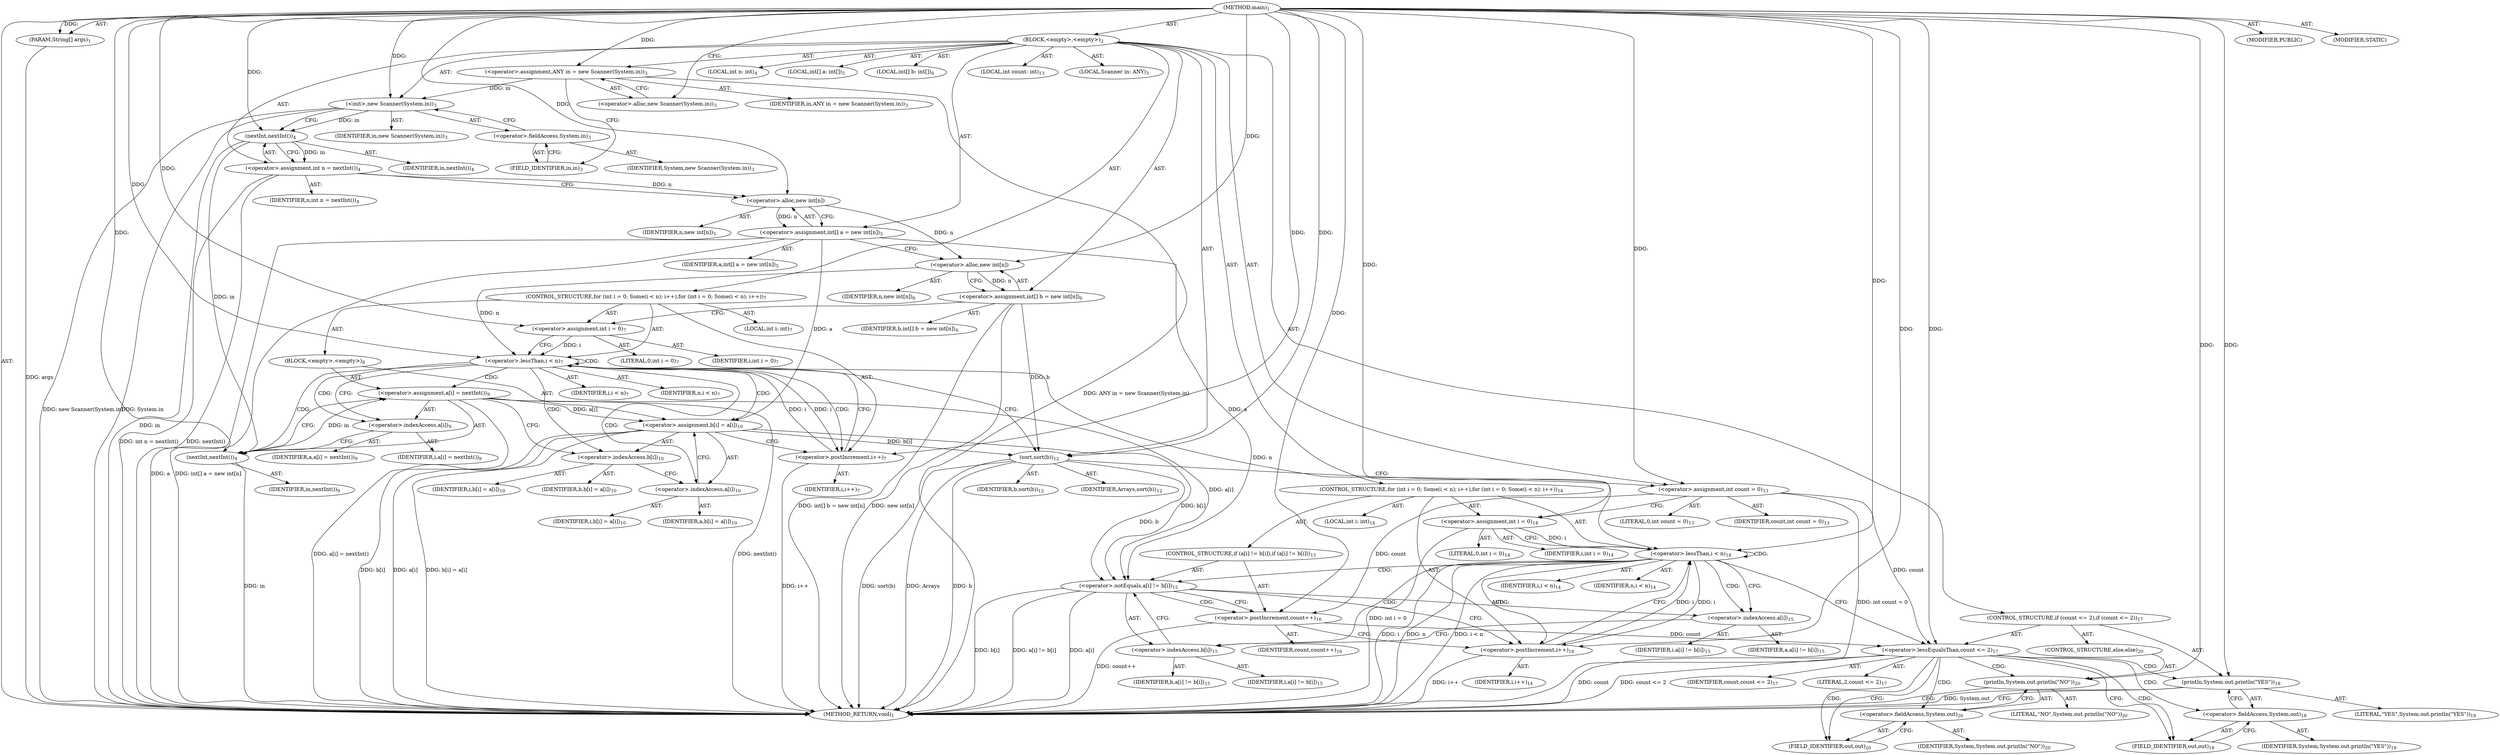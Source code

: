 digraph "main" {  
"19" [label = <(METHOD,main)<SUB>1</SUB>> ]
"20" [label = <(PARAM,String[] args)<SUB>1</SUB>> ]
"21" [label = <(BLOCK,&lt;empty&gt;,&lt;empty&gt;)<SUB>2</SUB>> ]
"4" [label = <(LOCAL,Scanner in: ANY)<SUB>3</SUB>> ]
"22" [label = <(&lt;operator&gt;.assignment,ANY in = new Scanner(System.in))<SUB>3</SUB>> ]
"23" [label = <(IDENTIFIER,in,ANY in = new Scanner(System.in))<SUB>3</SUB>> ]
"24" [label = <(&lt;operator&gt;.alloc,new Scanner(System.in))<SUB>3</SUB>> ]
"25" [label = <(&lt;init&gt;,new Scanner(System.in))<SUB>3</SUB>> ]
"3" [label = <(IDENTIFIER,in,new Scanner(System.in))<SUB>3</SUB>> ]
"26" [label = <(&lt;operator&gt;.fieldAccess,System.in)<SUB>3</SUB>> ]
"27" [label = <(IDENTIFIER,System,new Scanner(System.in))<SUB>3</SUB>> ]
"28" [label = <(FIELD_IDENTIFIER,in,in)<SUB>3</SUB>> ]
"29" [label = <(LOCAL,int n: int)<SUB>4</SUB>> ]
"30" [label = <(&lt;operator&gt;.assignment,int n = nextInt())<SUB>4</SUB>> ]
"31" [label = <(IDENTIFIER,n,int n = nextInt())<SUB>4</SUB>> ]
"32" [label = <(nextInt,nextInt())<SUB>4</SUB>> ]
"33" [label = <(IDENTIFIER,in,nextInt())<SUB>4</SUB>> ]
"34" [label = <(LOCAL,int[] a: int[])<SUB>5</SUB>> ]
"35" [label = <(&lt;operator&gt;.assignment,int[] a = new int[n])<SUB>5</SUB>> ]
"36" [label = <(IDENTIFIER,a,int[] a = new int[n])<SUB>5</SUB>> ]
"37" [label = <(&lt;operator&gt;.alloc,new int[n])> ]
"38" [label = <(IDENTIFIER,n,new int[n])<SUB>5</SUB>> ]
"39" [label = <(LOCAL,int[] b: int[])<SUB>6</SUB>> ]
"40" [label = <(&lt;operator&gt;.assignment,int[] b = new int[n])<SUB>6</SUB>> ]
"41" [label = <(IDENTIFIER,b,int[] b = new int[n])<SUB>6</SUB>> ]
"42" [label = <(&lt;operator&gt;.alloc,new int[n])> ]
"43" [label = <(IDENTIFIER,n,new int[n])<SUB>6</SUB>> ]
"44" [label = <(CONTROL_STRUCTURE,for (int i = 0; Some(i &lt; n); i++),for (int i = 0; Some(i &lt; n); i++))<SUB>7</SUB>> ]
"45" [label = <(LOCAL,int i: int)<SUB>7</SUB>> ]
"46" [label = <(&lt;operator&gt;.assignment,int i = 0)<SUB>7</SUB>> ]
"47" [label = <(IDENTIFIER,i,int i = 0)<SUB>7</SUB>> ]
"48" [label = <(LITERAL,0,int i = 0)<SUB>7</SUB>> ]
"49" [label = <(&lt;operator&gt;.lessThan,i &lt; n)<SUB>7</SUB>> ]
"50" [label = <(IDENTIFIER,i,i &lt; n)<SUB>7</SUB>> ]
"51" [label = <(IDENTIFIER,n,i &lt; n)<SUB>7</SUB>> ]
"52" [label = <(&lt;operator&gt;.postIncrement,i++)<SUB>7</SUB>> ]
"53" [label = <(IDENTIFIER,i,i++)<SUB>7</SUB>> ]
"54" [label = <(BLOCK,&lt;empty&gt;,&lt;empty&gt;)<SUB>8</SUB>> ]
"55" [label = <(&lt;operator&gt;.assignment,a[i] = nextInt())<SUB>9</SUB>> ]
"56" [label = <(&lt;operator&gt;.indexAccess,a[i])<SUB>9</SUB>> ]
"57" [label = <(IDENTIFIER,a,a[i] = nextInt())<SUB>9</SUB>> ]
"58" [label = <(IDENTIFIER,i,a[i] = nextInt())<SUB>9</SUB>> ]
"59" [label = <(nextInt,nextInt())<SUB>9</SUB>> ]
"60" [label = <(IDENTIFIER,in,nextInt())<SUB>9</SUB>> ]
"61" [label = <(&lt;operator&gt;.assignment,b[i] = a[i])<SUB>10</SUB>> ]
"62" [label = <(&lt;operator&gt;.indexAccess,b[i])<SUB>10</SUB>> ]
"63" [label = <(IDENTIFIER,b,b[i] = a[i])<SUB>10</SUB>> ]
"64" [label = <(IDENTIFIER,i,b[i] = a[i])<SUB>10</SUB>> ]
"65" [label = <(&lt;operator&gt;.indexAccess,a[i])<SUB>10</SUB>> ]
"66" [label = <(IDENTIFIER,a,b[i] = a[i])<SUB>10</SUB>> ]
"67" [label = <(IDENTIFIER,i,b[i] = a[i])<SUB>10</SUB>> ]
"68" [label = <(sort,sort(b))<SUB>12</SUB>> ]
"69" [label = <(IDENTIFIER,Arrays,sort(b))<SUB>12</SUB>> ]
"70" [label = <(IDENTIFIER,b,sort(b))<SUB>12</SUB>> ]
"71" [label = <(LOCAL,int count: int)<SUB>13</SUB>> ]
"72" [label = <(&lt;operator&gt;.assignment,int count = 0)<SUB>13</SUB>> ]
"73" [label = <(IDENTIFIER,count,int count = 0)<SUB>13</SUB>> ]
"74" [label = <(LITERAL,0,int count = 0)<SUB>13</SUB>> ]
"75" [label = <(CONTROL_STRUCTURE,for (int i = 0; Some(i &lt; n); i++),for (int i = 0; Some(i &lt; n); i++))<SUB>14</SUB>> ]
"76" [label = <(LOCAL,int i: int)<SUB>14</SUB>> ]
"77" [label = <(&lt;operator&gt;.assignment,int i = 0)<SUB>14</SUB>> ]
"78" [label = <(IDENTIFIER,i,int i = 0)<SUB>14</SUB>> ]
"79" [label = <(LITERAL,0,int i = 0)<SUB>14</SUB>> ]
"80" [label = <(&lt;operator&gt;.lessThan,i &lt; n)<SUB>14</SUB>> ]
"81" [label = <(IDENTIFIER,i,i &lt; n)<SUB>14</SUB>> ]
"82" [label = <(IDENTIFIER,n,i &lt; n)<SUB>14</SUB>> ]
"83" [label = <(&lt;operator&gt;.postIncrement,i++)<SUB>14</SUB>> ]
"84" [label = <(IDENTIFIER,i,i++)<SUB>14</SUB>> ]
"85" [label = <(CONTROL_STRUCTURE,if (a[i] != b[i]),if (a[i] != b[i]))<SUB>15</SUB>> ]
"86" [label = <(&lt;operator&gt;.notEquals,a[i] != b[i])<SUB>15</SUB>> ]
"87" [label = <(&lt;operator&gt;.indexAccess,a[i])<SUB>15</SUB>> ]
"88" [label = <(IDENTIFIER,a,a[i] != b[i])<SUB>15</SUB>> ]
"89" [label = <(IDENTIFIER,i,a[i] != b[i])<SUB>15</SUB>> ]
"90" [label = <(&lt;operator&gt;.indexAccess,b[i])<SUB>15</SUB>> ]
"91" [label = <(IDENTIFIER,b,a[i] != b[i])<SUB>15</SUB>> ]
"92" [label = <(IDENTIFIER,i,a[i] != b[i])<SUB>15</SUB>> ]
"93" [label = <(&lt;operator&gt;.postIncrement,count++)<SUB>16</SUB>> ]
"94" [label = <(IDENTIFIER,count,count++)<SUB>16</SUB>> ]
"95" [label = <(CONTROL_STRUCTURE,if (count &lt;= 2),if (count &lt;= 2))<SUB>17</SUB>> ]
"96" [label = <(&lt;operator&gt;.lessEqualsThan,count &lt;= 2)<SUB>17</SUB>> ]
"97" [label = <(IDENTIFIER,count,count &lt;= 2)<SUB>17</SUB>> ]
"98" [label = <(LITERAL,2,count &lt;= 2)<SUB>17</SUB>> ]
"99" [label = <(println,System.out.println(&quot;YES&quot;))<SUB>18</SUB>> ]
"100" [label = <(&lt;operator&gt;.fieldAccess,System.out)<SUB>18</SUB>> ]
"101" [label = <(IDENTIFIER,System,System.out.println(&quot;YES&quot;))<SUB>18</SUB>> ]
"102" [label = <(FIELD_IDENTIFIER,out,out)<SUB>18</SUB>> ]
"103" [label = <(LITERAL,&quot;YES&quot;,System.out.println(&quot;YES&quot;))<SUB>18</SUB>> ]
"104" [label = <(CONTROL_STRUCTURE,else,else)<SUB>20</SUB>> ]
"105" [label = <(println,System.out.println(&quot;NO&quot;))<SUB>20</SUB>> ]
"106" [label = <(&lt;operator&gt;.fieldAccess,System.out)<SUB>20</SUB>> ]
"107" [label = <(IDENTIFIER,System,System.out.println(&quot;NO&quot;))<SUB>20</SUB>> ]
"108" [label = <(FIELD_IDENTIFIER,out,out)<SUB>20</SUB>> ]
"109" [label = <(LITERAL,&quot;NO&quot;,System.out.println(&quot;NO&quot;))<SUB>20</SUB>> ]
"110" [label = <(MODIFIER,PUBLIC)> ]
"111" [label = <(MODIFIER,STATIC)> ]
"112" [label = <(METHOD_RETURN,void)<SUB>1</SUB>> ]
  "19" -> "20"  [ label = "AST: "] 
  "19" -> "21"  [ label = "AST: "] 
  "19" -> "110"  [ label = "AST: "] 
  "19" -> "111"  [ label = "AST: "] 
  "19" -> "112"  [ label = "AST: "] 
  "21" -> "4"  [ label = "AST: "] 
  "21" -> "22"  [ label = "AST: "] 
  "21" -> "25"  [ label = "AST: "] 
  "21" -> "29"  [ label = "AST: "] 
  "21" -> "30"  [ label = "AST: "] 
  "21" -> "34"  [ label = "AST: "] 
  "21" -> "35"  [ label = "AST: "] 
  "21" -> "39"  [ label = "AST: "] 
  "21" -> "40"  [ label = "AST: "] 
  "21" -> "44"  [ label = "AST: "] 
  "21" -> "68"  [ label = "AST: "] 
  "21" -> "71"  [ label = "AST: "] 
  "21" -> "72"  [ label = "AST: "] 
  "21" -> "75"  [ label = "AST: "] 
  "21" -> "95"  [ label = "AST: "] 
  "22" -> "23"  [ label = "AST: "] 
  "22" -> "24"  [ label = "AST: "] 
  "25" -> "3"  [ label = "AST: "] 
  "25" -> "26"  [ label = "AST: "] 
  "26" -> "27"  [ label = "AST: "] 
  "26" -> "28"  [ label = "AST: "] 
  "30" -> "31"  [ label = "AST: "] 
  "30" -> "32"  [ label = "AST: "] 
  "32" -> "33"  [ label = "AST: "] 
  "35" -> "36"  [ label = "AST: "] 
  "35" -> "37"  [ label = "AST: "] 
  "37" -> "38"  [ label = "AST: "] 
  "40" -> "41"  [ label = "AST: "] 
  "40" -> "42"  [ label = "AST: "] 
  "42" -> "43"  [ label = "AST: "] 
  "44" -> "45"  [ label = "AST: "] 
  "44" -> "46"  [ label = "AST: "] 
  "44" -> "49"  [ label = "AST: "] 
  "44" -> "52"  [ label = "AST: "] 
  "44" -> "54"  [ label = "AST: "] 
  "46" -> "47"  [ label = "AST: "] 
  "46" -> "48"  [ label = "AST: "] 
  "49" -> "50"  [ label = "AST: "] 
  "49" -> "51"  [ label = "AST: "] 
  "52" -> "53"  [ label = "AST: "] 
  "54" -> "55"  [ label = "AST: "] 
  "54" -> "61"  [ label = "AST: "] 
  "55" -> "56"  [ label = "AST: "] 
  "55" -> "59"  [ label = "AST: "] 
  "56" -> "57"  [ label = "AST: "] 
  "56" -> "58"  [ label = "AST: "] 
  "59" -> "60"  [ label = "AST: "] 
  "61" -> "62"  [ label = "AST: "] 
  "61" -> "65"  [ label = "AST: "] 
  "62" -> "63"  [ label = "AST: "] 
  "62" -> "64"  [ label = "AST: "] 
  "65" -> "66"  [ label = "AST: "] 
  "65" -> "67"  [ label = "AST: "] 
  "68" -> "69"  [ label = "AST: "] 
  "68" -> "70"  [ label = "AST: "] 
  "72" -> "73"  [ label = "AST: "] 
  "72" -> "74"  [ label = "AST: "] 
  "75" -> "76"  [ label = "AST: "] 
  "75" -> "77"  [ label = "AST: "] 
  "75" -> "80"  [ label = "AST: "] 
  "75" -> "83"  [ label = "AST: "] 
  "75" -> "85"  [ label = "AST: "] 
  "77" -> "78"  [ label = "AST: "] 
  "77" -> "79"  [ label = "AST: "] 
  "80" -> "81"  [ label = "AST: "] 
  "80" -> "82"  [ label = "AST: "] 
  "83" -> "84"  [ label = "AST: "] 
  "85" -> "86"  [ label = "AST: "] 
  "85" -> "93"  [ label = "AST: "] 
  "86" -> "87"  [ label = "AST: "] 
  "86" -> "90"  [ label = "AST: "] 
  "87" -> "88"  [ label = "AST: "] 
  "87" -> "89"  [ label = "AST: "] 
  "90" -> "91"  [ label = "AST: "] 
  "90" -> "92"  [ label = "AST: "] 
  "93" -> "94"  [ label = "AST: "] 
  "95" -> "96"  [ label = "AST: "] 
  "95" -> "99"  [ label = "AST: "] 
  "95" -> "104"  [ label = "AST: "] 
  "96" -> "97"  [ label = "AST: "] 
  "96" -> "98"  [ label = "AST: "] 
  "99" -> "100"  [ label = "AST: "] 
  "99" -> "103"  [ label = "AST: "] 
  "100" -> "101"  [ label = "AST: "] 
  "100" -> "102"  [ label = "AST: "] 
  "104" -> "105"  [ label = "AST: "] 
  "105" -> "106"  [ label = "AST: "] 
  "105" -> "109"  [ label = "AST: "] 
  "106" -> "107"  [ label = "AST: "] 
  "106" -> "108"  [ label = "AST: "] 
  "22" -> "28"  [ label = "CFG: "] 
  "25" -> "32"  [ label = "CFG: "] 
  "30" -> "37"  [ label = "CFG: "] 
  "35" -> "42"  [ label = "CFG: "] 
  "40" -> "46"  [ label = "CFG: "] 
  "68" -> "72"  [ label = "CFG: "] 
  "72" -> "77"  [ label = "CFG: "] 
  "24" -> "22"  [ label = "CFG: "] 
  "26" -> "25"  [ label = "CFG: "] 
  "32" -> "30"  [ label = "CFG: "] 
  "37" -> "35"  [ label = "CFG: "] 
  "42" -> "40"  [ label = "CFG: "] 
  "46" -> "49"  [ label = "CFG: "] 
  "49" -> "56"  [ label = "CFG: "] 
  "49" -> "68"  [ label = "CFG: "] 
  "52" -> "49"  [ label = "CFG: "] 
  "77" -> "80"  [ label = "CFG: "] 
  "80" -> "87"  [ label = "CFG: "] 
  "80" -> "96"  [ label = "CFG: "] 
  "83" -> "80"  [ label = "CFG: "] 
  "96" -> "102"  [ label = "CFG: "] 
  "96" -> "108"  [ label = "CFG: "] 
  "99" -> "112"  [ label = "CFG: "] 
  "28" -> "26"  [ label = "CFG: "] 
  "55" -> "62"  [ label = "CFG: "] 
  "61" -> "52"  [ label = "CFG: "] 
  "86" -> "93"  [ label = "CFG: "] 
  "86" -> "83"  [ label = "CFG: "] 
  "93" -> "83"  [ label = "CFG: "] 
  "100" -> "99"  [ label = "CFG: "] 
  "105" -> "112"  [ label = "CFG: "] 
  "56" -> "59"  [ label = "CFG: "] 
  "59" -> "55"  [ label = "CFG: "] 
  "62" -> "65"  [ label = "CFG: "] 
  "65" -> "61"  [ label = "CFG: "] 
  "87" -> "90"  [ label = "CFG: "] 
  "90" -> "86"  [ label = "CFG: "] 
  "102" -> "100"  [ label = "CFG: "] 
  "106" -> "105"  [ label = "CFG: "] 
  "108" -> "106"  [ label = "CFG: "] 
  "19" -> "24"  [ label = "CFG: "] 
  "20" -> "112"  [ label = "DDG: args"] 
  "22" -> "112"  [ label = "DDG: ANY in = new Scanner(System.in)"] 
  "25" -> "112"  [ label = "DDG: System.in"] 
  "25" -> "112"  [ label = "DDG: new Scanner(System.in)"] 
  "32" -> "112"  [ label = "DDG: in"] 
  "30" -> "112"  [ label = "DDG: nextInt()"] 
  "30" -> "112"  [ label = "DDG: int n = nextInt()"] 
  "35" -> "112"  [ label = "DDG: a"] 
  "35" -> "112"  [ label = "DDG: int[] a = new int[n]"] 
  "40" -> "112"  [ label = "DDG: new int[n]"] 
  "40" -> "112"  [ label = "DDG: int[] b = new int[n]"] 
  "68" -> "112"  [ label = "DDG: b"] 
  "68" -> "112"  [ label = "DDG: sort(b)"] 
  "72" -> "112"  [ label = "DDG: int count = 0"] 
  "77" -> "112"  [ label = "DDG: int i = 0"] 
  "80" -> "112"  [ label = "DDG: i"] 
  "80" -> "112"  [ label = "DDG: n"] 
  "80" -> "112"  [ label = "DDG: i &lt; n"] 
  "96" -> "112"  [ label = "DDG: count"] 
  "96" -> "112"  [ label = "DDG: count &lt;= 2"] 
  "99" -> "112"  [ label = "DDG: System.out"] 
  "86" -> "112"  [ label = "DDG: a[i]"] 
  "86" -> "112"  [ label = "DDG: b[i]"] 
  "86" -> "112"  [ label = "DDG: a[i] != b[i]"] 
  "93" -> "112"  [ label = "DDG: count++"] 
  "83" -> "112"  [ label = "DDG: i++"] 
  "59" -> "112"  [ label = "DDG: in"] 
  "55" -> "112"  [ label = "DDG: nextInt()"] 
  "55" -> "112"  [ label = "DDG: a[i] = nextInt()"] 
  "61" -> "112"  [ label = "DDG: b[i]"] 
  "61" -> "112"  [ label = "DDG: a[i]"] 
  "61" -> "112"  [ label = "DDG: b[i] = a[i]"] 
  "52" -> "112"  [ label = "DDG: i++"] 
  "68" -> "112"  [ label = "DDG: Arrays"] 
  "19" -> "20"  [ label = "DDG: "] 
  "19" -> "22"  [ label = "DDG: "] 
  "32" -> "30"  [ label = "DDG: in"] 
  "37" -> "35"  [ label = "DDG: n"] 
  "42" -> "40"  [ label = "DDG: n"] 
  "19" -> "72"  [ label = "DDG: "] 
  "22" -> "25"  [ label = "DDG: in"] 
  "19" -> "25"  [ label = "DDG: "] 
  "19" -> "46"  [ label = "DDG: "] 
  "19" -> "68"  [ label = "DDG: "] 
  "40" -> "68"  [ label = "DDG: b"] 
  "61" -> "68"  [ label = "DDG: b[i]"] 
  "19" -> "77"  [ label = "DDG: "] 
  "25" -> "32"  [ label = "DDG: in"] 
  "19" -> "32"  [ label = "DDG: "] 
  "30" -> "37"  [ label = "DDG: n"] 
  "19" -> "37"  [ label = "DDG: "] 
  "37" -> "42"  [ label = "DDG: n"] 
  "19" -> "42"  [ label = "DDG: "] 
  "46" -> "49"  [ label = "DDG: i"] 
  "52" -> "49"  [ label = "DDG: i"] 
  "19" -> "49"  [ label = "DDG: "] 
  "42" -> "49"  [ label = "DDG: n"] 
  "49" -> "52"  [ label = "DDG: i"] 
  "19" -> "52"  [ label = "DDG: "] 
  "59" -> "55"  [ label = "DDG: in"] 
  "35" -> "61"  [ label = "DDG: a"] 
  "55" -> "61"  [ label = "DDG: a[i]"] 
  "77" -> "80"  [ label = "DDG: i"] 
  "83" -> "80"  [ label = "DDG: i"] 
  "19" -> "80"  [ label = "DDG: "] 
  "49" -> "80"  [ label = "DDG: n"] 
  "80" -> "83"  [ label = "DDG: i"] 
  "19" -> "83"  [ label = "DDG: "] 
  "72" -> "96"  [ label = "DDG: count"] 
  "93" -> "96"  [ label = "DDG: count"] 
  "19" -> "96"  [ label = "DDG: "] 
  "19" -> "99"  [ label = "DDG: "] 
  "35" -> "86"  [ label = "DDG: a"] 
  "55" -> "86"  [ label = "DDG: a[i]"] 
  "68" -> "86"  [ label = "DDG: b"] 
  "61" -> "86"  [ label = "DDG: b[i]"] 
  "72" -> "93"  [ label = "DDG: count"] 
  "19" -> "93"  [ label = "DDG: "] 
  "19" -> "105"  [ label = "DDG: "] 
  "32" -> "59"  [ label = "DDG: in"] 
  "19" -> "59"  [ label = "DDG: "] 
  "49" -> "49"  [ label = "CDG: "] 
  "49" -> "61"  [ label = "CDG: "] 
  "49" -> "52"  [ label = "CDG: "] 
  "49" -> "56"  [ label = "CDG: "] 
  "49" -> "65"  [ label = "CDG: "] 
  "49" -> "59"  [ label = "CDG: "] 
  "49" -> "55"  [ label = "CDG: "] 
  "49" -> "62"  [ label = "CDG: "] 
  "80" -> "80"  [ label = "CDG: "] 
  "80" -> "83"  [ label = "CDG: "] 
  "80" -> "87"  [ label = "CDG: "] 
  "80" -> "90"  [ label = "CDG: "] 
  "80" -> "86"  [ label = "CDG: "] 
  "96" -> "105"  [ label = "CDG: "] 
  "96" -> "99"  [ label = "CDG: "] 
  "96" -> "100"  [ label = "CDG: "] 
  "96" -> "102"  [ label = "CDG: "] 
  "96" -> "106"  [ label = "CDG: "] 
  "96" -> "108"  [ label = "CDG: "] 
  "86" -> "93"  [ label = "CDG: "] 
}
